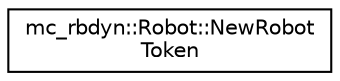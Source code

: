 digraph "Graphical Class Hierarchy"
{
 // INTERACTIVE_SVG=YES
  edge [fontname="Helvetica",fontsize="10",labelfontname="Helvetica",labelfontsize="10"];
  node [fontname="Helvetica",fontsize="10",shape=record];
  rankdir="LR";
  Node0 [label="mc_rbdyn::Robot::NewRobot\lToken",height=0.2,width=0.4,color="black", fillcolor="white", style="filled",URL="$structmc__rbdyn_1_1Robot_1_1NewRobotToken.html"];
}
